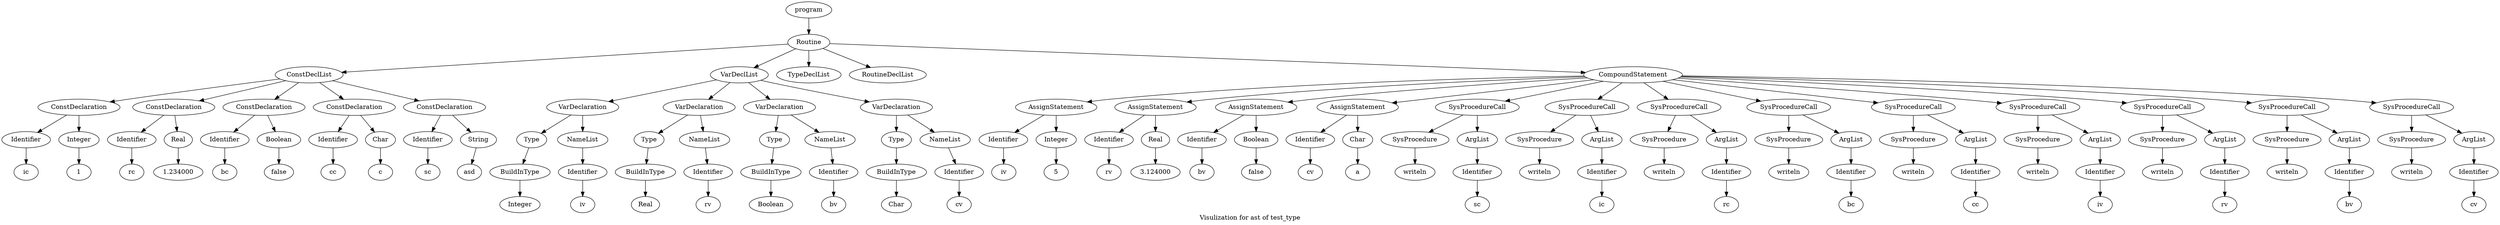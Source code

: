 digraph "Visulization for ast of test_type"{
    label="Visulization for ast of test_type";
    Nodeprogram_0 [label="program"]
    Nodeprogram_0 -> NodeRoutine_1
    NodeRoutine_1 [label="Routine"]
    NodeRoutine_1 -> NodeConstDeclList_2
    NodeConstDeclList_2 [label="ConstDeclList"]
    NodeConstDeclList_2 -> NodeConstDeclaration_3
    NodeConstDeclaration_3 [label="ConstDeclaration"]
    NodeConstDeclaration_3 -> NodeIdentifier_4
    NodeIdentifier_4 [label="Identifier"]
    NodeIdentifier_4 -> Nodeic_5
    Nodeic_5 [label="ic"]
    NodeConstDeclaration_3 -> NodeInteger_6
    NodeInteger_6 [label="Integer"]
    NodeInteger_6 -> Node1_7
    Node1_7 [label="1"]
    NodeConstDeclList_2 -> NodeConstDeclaration_8
    NodeConstDeclaration_8 [label="ConstDeclaration"]
    NodeConstDeclaration_8 -> NodeIdentifier_9
    NodeIdentifier_9 [label="Identifier"]
    NodeIdentifier_9 -> Noderc_10
    Noderc_10 [label="rc"]
    NodeConstDeclaration_8 -> NodeReal_11
    NodeReal_11 [label="Real"]
    NodeReal_11 -> Node1DOT234000_12
    Node1DOT234000_12 [label="1.234000"]
    NodeConstDeclList_2 -> NodeConstDeclaration_13
    NodeConstDeclaration_13 [label="ConstDeclaration"]
    NodeConstDeclaration_13 -> NodeIdentifier_14
    NodeIdentifier_14 [label="Identifier"]
    NodeIdentifier_14 -> Nodebc_15
    Nodebc_15 [label="bc"]
    NodeConstDeclaration_13 -> NodeBoolean_16
    NodeBoolean_16 [label="Boolean"]
    NodeBoolean_16 -> Nodefalse_17
    Nodefalse_17 [label="false"]
    NodeConstDeclList_2 -> NodeConstDeclaration_18
    NodeConstDeclaration_18 [label="ConstDeclaration"]
    NodeConstDeclaration_18 -> NodeIdentifier_19
    NodeIdentifier_19 [label="Identifier"]
    NodeIdentifier_19 -> Nodecc_20
    Nodecc_20 [label="cc"]
    NodeConstDeclaration_18 -> NodeChar_21
    NodeChar_21 [label="Char"]
    NodeChar_21 -> Nodec_22
    Nodec_22 [label="c"]
    NodeConstDeclList_2 -> NodeConstDeclaration_23
    NodeConstDeclaration_23 [label="ConstDeclaration"]
    NodeConstDeclaration_23 -> NodeIdentifier_24
    NodeIdentifier_24 [label="Identifier"]
    NodeIdentifier_24 -> Nodesc_25
    Nodesc_25 [label="sc"]
    NodeConstDeclaration_23 -> NodeString_26
    NodeString_26 [label="String"]
    NodeString_26 -> Nodeasd_27
    Nodeasd_27 [label="asd"]
    NodeRoutine_1 -> NodeVarDeclList_28
    NodeVarDeclList_28 [label="VarDeclList"]
    NodeVarDeclList_28 -> NodeVarDeclaration_29
    NodeVarDeclaration_29 [label="VarDeclaration"]
    NodeVarDeclaration_29 -> NodeType_30
    NodeType_30 [label="Type"]
    NodeType_30 -> NodeBuildInType_31
    NodeBuildInType_31 [label="BuildInType"]
    NodeBuildInType_31 -> NodeInteger_32
    NodeInteger_32 [label="Integer"]
    NodeVarDeclaration_29 -> NodeNameList_33
    NodeNameList_33 [label="NameList"]
    NodeNameList_33 -> NodeIdentifier_34
    NodeIdentifier_34 [label="Identifier"]
    NodeIdentifier_34 -> Nodeiv_35
    Nodeiv_35 [label="iv"]
    NodeVarDeclList_28 -> NodeVarDeclaration_36
    NodeVarDeclaration_36 [label="VarDeclaration"]
    NodeVarDeclaration_36 -> NodeType_37
    NodeType_37 [label="Type"]
    NodeType_37 -> NodeBuildInType_38
    NodeBuildInType_38 [label="BuildInType"]
    NodeBuildInType_38 -> NodeReal_39
    NodeReal_39 [label="Real"]
    NodeVarDeclaration_36 -> NodeNameList_40
    NodeNameList_40 [label="NameList"]
    NodeNameList_40 -> NodeIdentifier_41
    NodeIdentifier_41 [label="Identifier"]
    NodeIdentifier_41 -> Noderv_42
    Noderv_42 [label="rv"]
    NodeVarDeclList_28 -> NodeVarDeclaration_43
    NodeVarDeclaration_43 [label="VarDeclaration"]
    NodeVarDeclaration_43 -> NodeType_44
    NodeType_44 [label="Type"]
    NodeType_44 -> NodeBuildInType_45
    NodeBuildInType_45 [label="BuildInType"]
    NodeBuildInType_45 -> NodeBoolean_46
    NodeBoolean_46 [label="Boolean"]
    NodeVarDeclaration_43 -> NodeNameList_47
    NodeNameList_47 [label="NameList"]
    NodeNameList_47 -> NodeIdentifier_48
    NodeIdentifier_48 [label="Identifier"]
    NodeIdentifier_48 -> Nodebv_49
    Nodebv_49 [label="bv"]
    NodeVarDeclList_28 -> NodeVarDeclaration_50
    NodeVarDeclaration_50 [label="VarDeclaration"]
    NodeVarDeclaration_50 -> NodeType_51
    NodeType_51 [label="Type"]
    NodeType_51 -> NodeBuildInType_52
    NodeBuildInType_52 [label="BuildInType"]
    NodeBuildInType_52 -> NodeChar_53
    NodeChar_53 [label="Char"]
    NodeVarDeclaration_50 -> NodeNameList_54
    NodeNameList_54 [label="NameList"]
    NodeNameList_54 -> NodeIdentifier_55
    NodeIdentifier_55 [label="Identifier"]
    NodeIdentifier_55 -> Nodecv_56
    Nodecv_56 [label="cv"]
    NodeRoutine_1 -> NodeTypeDeclList_57
    NodeTypeDeclList_57 [label="TypeDeclList"]
    NodeRoutine_1 -> NodeRoutineDeclList_58
    NodeRoutineDeclList_58 [label="RoutineDeclList"]
    NodeRoutine_1 -> NodeCompoundStatement_59
    NodeCompoundStatement_59 [label="CompoundStatement"]
    NodeCompoundStatement_59 -> NodeAssignStatement_60
    NodeAssignStatement_60 [label="AssignStatement"]
    NodeAssignStatement_60 -> NodeIdentifier_61
    NodeIdentifier_61 [label="Identifier"]
    NodeIdentifier_61 -> Nodeiv_62
    Nodeiv_62 [label="iv"]
    NodeAssignStatement_60 -> NodeInteger_63
    NodeInteger_63 [label="Integer"]
    NodeInteger_63 -> Node5_64
    Node5_64 [label="5"]
    NodeCompoundStatement_59 -> NodeAssignStatement_65
    NodeAssignStatement_65 [label="AssignStatement"]
    NodeAssignStatement_65 -> NodeIdentifier_66
    NodeIdentifier_66 [label="Identifier"]
    NodeIdentifier_66 -> Noderv_67
    Noderv_67 [label="rv"]
    NodeAssignStatement_65 -> NodeReal_68
    NodeReal_68 [label="Real"]
    NodeReal_68 -> Node3DOT124000_69
    Node3DOT124000_69 [label="3.124000"]
    NodeCompoundStatement_59 -> NodeAssignStatement_70
    NodeAssignStatement_70 [label="AssignStatement"]
    NodeAssignStatement_70 -> NodeIdentifier_71
    NodeIdentifier_71 [label="Identifier"]
    NodeIdentifier_71 -> Nodebv_72
    Nodebv_72 [label="bv"]
    NodeAssignStatement_70 -> NodeBoolean_73
    NodeBoolean_73 [label="Boolean"]
    NodeBoolean_73 -> Nodefalse_74
    Nodefalse_74 [label="false"]
    NodeCompoundStatement_59 -> NodeAssignStatement_75
    NodeAssignStatement_75 [label="AssignStatement"]
    NodeAssignStatement_75 -> NodeIdentifier_76
    NodeIdentifier_76 [label="Identifier"]
    NodeIdentifier_76 -> Nodecv_77
    Nodecv_77 [label="cv"]
    NodeAssignStatement_75 -> NodeChar_78
    NodeChar_78 [label="Char"]
    NodeChar_78 -> Nodea_79
    Nodea_79 [label="a"]
    NodeCompoundStatement_59 -> NodeSysProcedureCall_80
    NodeSysProcedureCall_80 [label="SysProcedureCall"]
    NodeSysProcedureCall_80 -> NodeSysProcedure_81
    NodeSysProcedure_81 [label="SysProcedure"]
    NodeSysProcedure_81 -> Nodewriteln_82
    Nodewriteln_82 [label="writeln"]
    NodeSysProcedureCall_80 -> NodeArgList_83
    NodeArgList_83 [label="ArgList"]
    NodeArgList_83 -> NodeIdentifier_84
    NodeIdentifier_84 [label="Identifier"]
    NodeIdentifier_84 -> Nodesc_85
    Nodesc_85 [label="sc"]
    NodeCompoundStatement_59 -> NodeSysProcedureCall_86
    NodeSysProcedureCall_86 [label="SysProcedureCall"]
    NodeSysProcedureCall_86 -> NodeSysProcedure_87
    NodeSysProcedure_87 [label="SysProcedure"]
    NodeSysProcedure_87 -> Nodewriteln_88
    Nodewriteln_88 [label="writeln"]
    NodeSysProcedureCall_86 -> NodeArgList_89
    NodeArgList_89 [label="ArgList"]
    NodeArgList_89 -> NodeIdentifier_90
    NodeIdentifier_90 [label="Identifier"]
    NodeIdentifier_90 -> Nodeic_91
    Nodeic_91 [label="ic"]
    NodeCompoundStatement_59 -> NodeSysProcedureCall_92
    NodeSysProcedureCall_92 [label="SysProcedureCall"]
    NodeSysProcedureCall_92 -> NodeSysProcedure_93
    NodeSysProcedure_93 [label="SysProcedure"]
    NodeSysProcedure_93 -> Nodewriteln_94
    Nodewriteln_94 [label="writeln"]
    NodeSysProcedureCall_92 -> NodeArgList_95
    NodeArgList_95 [label="ArgList"]
    NodeArgList_95 -> NodeIdentifier_96
    NodeIdentifier_96 [label="Identifier"]
    NodeIdentifier_96 -> Noderc_97
    Noderc_97 [label="rc"]
    NodeCompoundStatement_59 -> NodeSysProcedureCall_98
    NodeSysProcedureCall_98 [label="SysProcedureCall"]
    NodeSysProcedureCall_98 -> NodeSysProcedure_99
    NodeSysProcedure_99 [label="SysProcedure"]
    NodeSysProcedure_99 -> Nodewriteln_100
    Nodewriteln_100 [label="writeln"]
    NodeSysProcedureCall_98 -> NodeArgList_101
    NodeArgList_101 [label="ArgList"]
    NodeArgList_101 -> NodeIdentifier_102
    NodeIdentifier_102 [label="Identifier"]
    NodeIdentifier_102 -> Nodebc_103
    Nodebc_103 [label="bc"]
    NodeCompoundStatement_59 -> NodeSysProcedureCall_104
    NodeSysProcedureCall_104 [label="SysProcedureCall"]
    NodeSysProcedureCall_104 -> NodeSysProcedure_105
    NodeSysProcedure_105 [label="SysProcedure"]
    NodeSysProcedure_105 -> Nodewriteln_106
    Nodewriteln_106 [label="writeln"]
    NodeSysProcedureCall_104 -> NodeArgList_107
    NodeArgList_107 [label="ArgList"]
    NodeArgList_107 -> NodeIdentifier_108
    NodeIdentifier_108 [label="Identifier"]
    NodeIdentifier_108 -> Nodecc_109
    Nodecc_109 [label="cc"]
    NodeCompoundStatement_59 -> NodeSysProcedureCall_110
    NodeSysProcedureCall_110 [label="SysProcedureCall"]
    NodeSysProcedureCall_110 -> NodeSysProcedure_111
    NodeSysProcedure_111 [label="SysProcedure"]
    NodeSysProcedure_111 -> Nodewriteln_112
    Nodewriteln_112 [label="writeln"]
    NodeSysProcedureCall_110 -> NodeArgList_113
    NodeArgList_113 [label="ArgList"]
    NodeArgList_113 -> NodeIdentifier_114
    NodeIdentifier_114 [label="Identifier"]
    NodeIdentifier_114 -> Nodeiv_115
    Nodeiv_115 [label="iv"]
    NodeCompoundStatement_59 -> NodeSysProcedureCall_116
    NodeSysProcedureCall_116 [label="SysProcedureCall"]
    NodeSysProcedureCall_116 -> NodeSysProcedure_117
    NodeSysProcedure_117 [label="SysProcedure"]
    NodeSysProcedure_117 -> Nodewriteln_118
    Nodewriteln_118 [label="writeln"]
    NodeSysProcedureCall_116 -> NodeArgList_119
    NodeArgList_119 [label="ArgList"]
    NodeArgList_119 -> NodeIdentifier_120
    NodeIdentifier_120 [label="Identifier"]
    NodeIdentifier_120 -> Noderv_121
    Noderv_121 [label="rv"]
    NodeCompoundStatement_59 -> NodeSysProcedureCall_122
    NodeSysProcedureCall_122 [label="SysProcedureCall"]
    NodeSysProcedureCall_122 -> NodeSysProcedure_123
    NodeSysProcedure_123 [label="SysProcedure"]
    NodeSysProcedure_123 -> Nodewriteln_124
    Nodewriteln_124 [label="writeln"]
    NodeSysProcedureCall_122 -> NodeArgList_125
    NodeArgList_125 [label="ArgList"]
    NodeArgList_125 -> NodeIdentifier_126
    NodeIdentifier_126 [label="Identifier"]
    NodeIdentifier_126 -> Nodebv_127
    Nodebv_127 [label="bv"]
    NodeCompoundStatement_59 -> NodeSysProcedureCall_128
    NodeSysProcedureCall_128 [label="SysProcedureCall"]
    NodeSysProcedureCall_128 -> NodeSysProcedure_129
    NodeSysProcedure_129 [label="SysProcedure"]
    NodeSysProcedure_129 -> Nodewriteln_130
    Nodewriteln_130 [label="writeln"]
    NodeSysProcedureCall_128 -> NodeArgList_131
    NodeArgList_131 [label="ArgList"]
    NodeArgList_131 -> NodeIdentifier_132
    NodeIdentifier_132 [label="Identifier"]
    NodeIdentifier_132 -> Nodecv_133
    Nodecv_133 [label="cv"]
}
